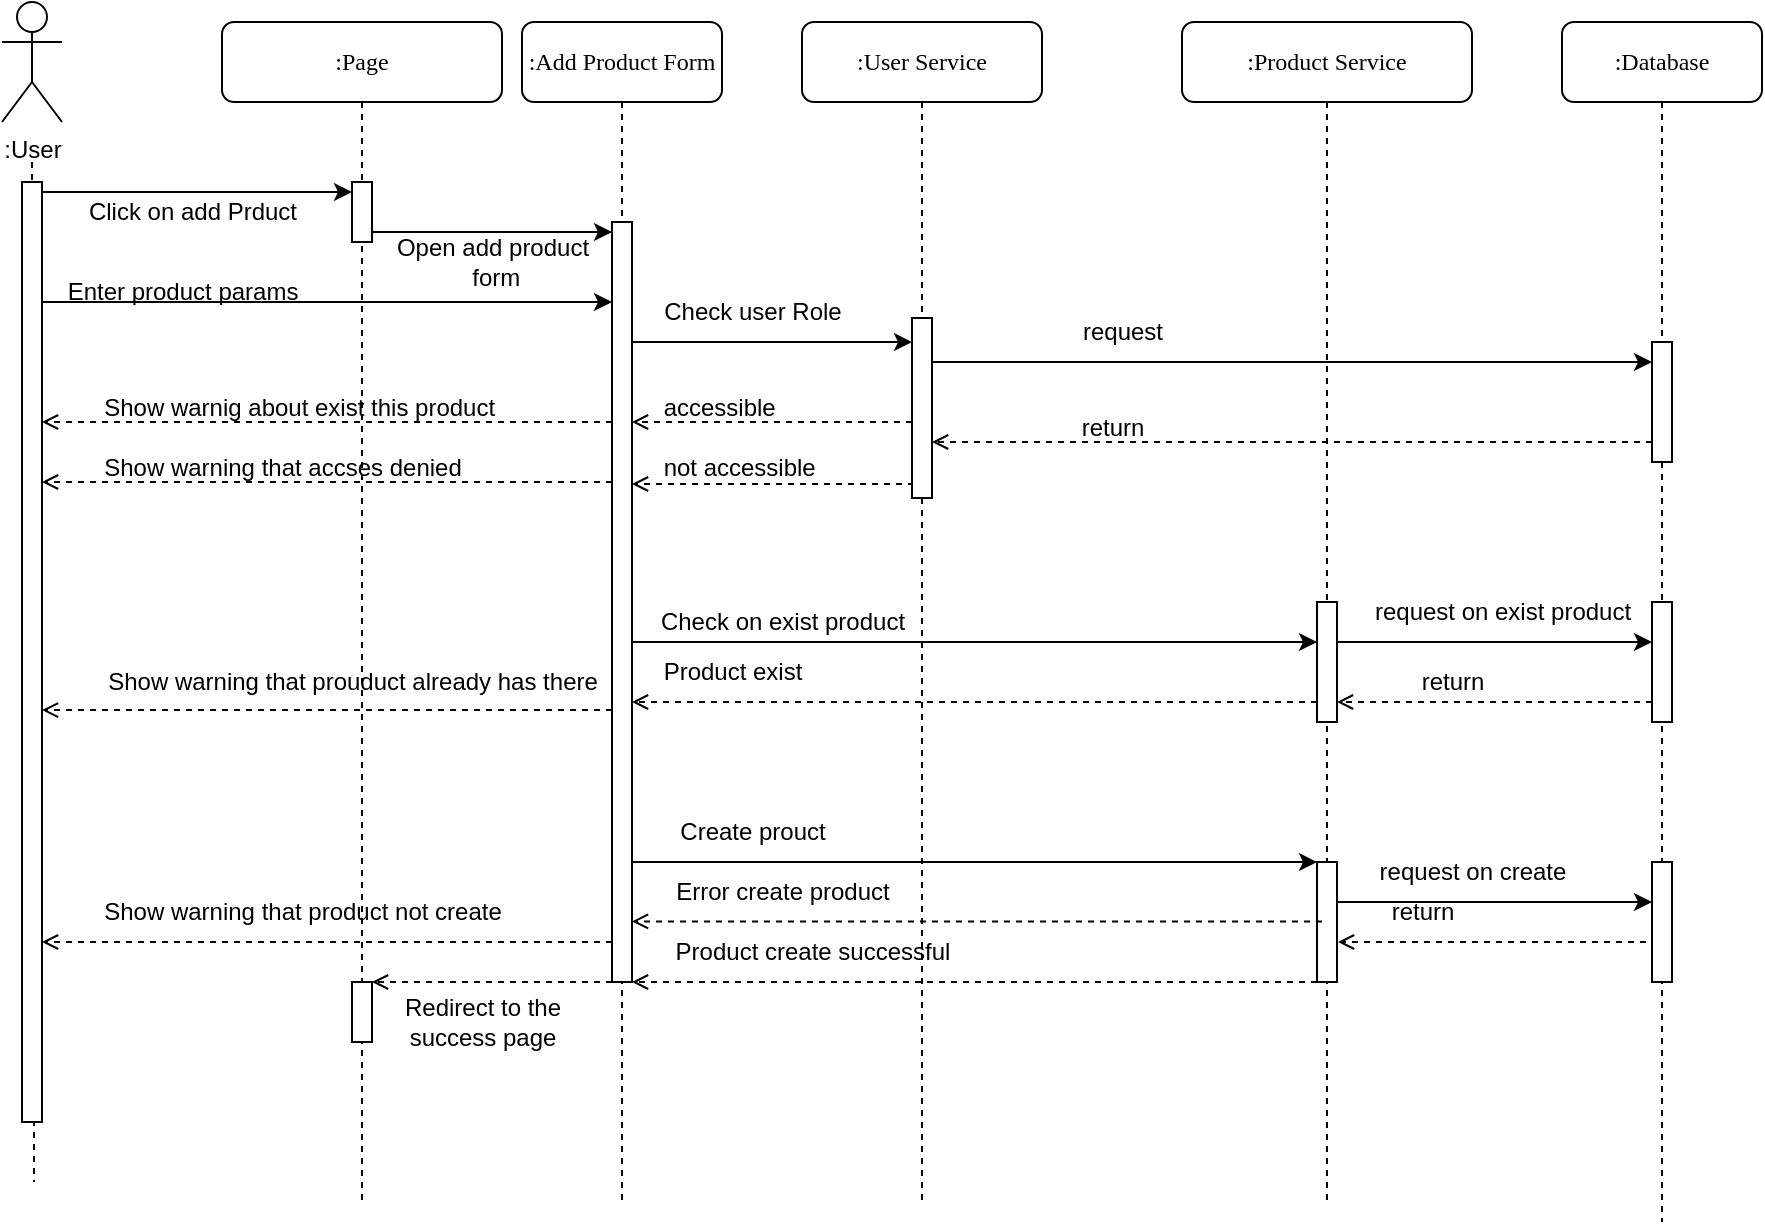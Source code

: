 <mxfile version="22.0.8" type="device">
  <diagram name="Page-1" id="13e1069c-82ec-6db2-03f1-153e76fe0fe0">
    <mxGraphModel dx="1436" dy="644" grid="1" gridSize="10" guides="1" tooltips="1" connect="1" arrows="1" fold="1" page="1" pageScale="1" pageWidth="1100" pageHeight="850" background="none" math="0" shadow="0">
      <root>
        <mxCell id="0" />
        <mxCell id="1" parent="0" />
        <mxCell id="7baba1c4bc27f4b0-2" value=":Page" style="shape=umlLifeline;perimeter=lifelinePerimeter;whiteSpace=wrap;html=1;container=1;collapsible=0;recursiveResize=0;outlineConnect=0;rounded=1;shadow=0;comic=0;labelBackgroundColor=none;strokeWidth=1;fontFamily=Verdana;fontSize=12;align=center;" parent="1" vertex="1">
          <mxGeometry x="260" y="80" width="140" height="590" as="geometry" />
        </mxCell>
        <mxCell id="KCVy7kyQTgMbln99Nbsg-12" value="" style="html=1;points=[[0,0,0,0,5],[0,1,0,0,-5],[1,0,0,0,5],[1,1,0,0,-5]];perimeter=orthogonalPerimeter;outlineConnect=0;targetShapes=umlLifeline;portConstraint=eastwest;newEdgeStyle={&quot;curved&quot;:0,&quot;rounded&quot;:0};" vertex="1" parent="7baba1c4bc27f4b0-2">
          <mxGeometry x="65" y="80" width="10" height="30" as="geometry" />
        </mxCell>
        <mxCell id="KCVy7kyQTgMbln99Nbsg-80" value="Open add product&lt;br&gt;&amp;nbsp;form" style="text;html=1;align=center;verticalAlign=middle;resizable=0;points=[];autosize=1;strokeColor=none;fillColor=none;" vertex="1" parent="7baba1c4bc27f4b0-2">
          <mxGeometry x="75" y="100" width="120" height="40" as="geometry" />
        </mxCell>
        <mxCell id="KCVy7kyQTgMbln99Nbsg-79" value="Click on add Prduct" style="text;html=1;align=center;verticalAlign=middle;resizable=0;points=[];autosize=1;strokeColor=none;fillColor=none;" vertex="1" parent="7baba1c4bc27f4b0-2">
          <mxGeometry x="-80" y="80" width="130" height="30" as="geometry" />
        </mxCell>
        <mxCell id="KCVy7kyQTgMbln99Nbsg-33" style="edgeStyle=orthogonalEdgeStyle;rounded=0;orthogonalLoop=1;jettySize=auto;html=1;curved=0;" edge="1" parent="7baba1c4bc27f4b0-2">
          <mxGeometry relative="1" as="geometry">
            <mxPoint x="-90" y="139.997" as="sourcePoint" />
            <mxPoint x="195" y="140.04" as="targetPoint" />
            <Array as="points">
              <mxPoint x="190" y="140.04" />
            </Array>
          </mxGeometry>
        </mxCell>
        <mxCell id="KCVy7kyQTgMbln99Nbsg-91" value="Show warnig about exist this product&amp;nbsp;" style="text;html=1;align=center;verticalAlign=middle;resizable=0;points=[];autosize=1;strokeColor=none;fillColor=none;" vertex="1" parent="7baba1c4bc27f4b0-2">
          <mxGeometry x="-70" y="178" width="220" height="30" as="geometry" />
        </mxCell>
        <mxCell id="KCVy7kyQTgMbln99Nbsg-129" value="" style="html=1;points=[[0,0,0,0,5],[0,1,0,0,-5],[1,0,0,0,5],[1,1,0,0,-5]];perimeter=orthogonalPerimeter;outlineConnect=0;targetShapes=umlLifeline;portConstraint=eastwest;newEdgeStyle={&quot;curved&quot;:0,&quot;rounded&quot;:0};" vertex="1" parent="7baba1c4bc27f4b0-2">
          <mxGeometry x="65" y="480" width="10" height="30" as="geometry" />
        </mxCell>
        <mxCell id="7baba1c4bc27f4b0-3" value=":Add Product Form" style="shape=umlLifeline;perimeter=lifelinePerimeter;whiteSpace=wrap;html=1;container=1;collapsible=0;recursiveResize=0;outlineConnect=0;rounded=1;shadow=0;comic=0;labelBackgroundColor=none;strokeWidth=1;fontFamily=Verdana;fontSize=12;align=center;" parent="1" vertex="1">
          <mxGeometry x="410" y="80" width="100" height="590" as="geometry" />
        </mxCell>
        <mxCell id="KCVy7kyQTgMbln99Nbsg-17" value="" style="html=1;points=[[0,0,0,0,5],[0,1,0,0,-5],[1,0,0,0,5],[1,1,0,0,-5]];perimeter=orthogonalPerimeter;outlineConnect=0;targetShapes=umlLifeline;portConstraint=eastwest;newEdgeStyle={&quot;curved&quot;:0,&quot;rounded&quot;:0};" vertex="1" parent="7baba1c4bc27f4b0-3">
          <mxGeometry x="45" y="100" width="10" height="380" as="geometry" />
        </mxCell>
        <mxCell id="KCVy7kyQTgMbln99Nbsg-114" style="edgeStyle=orthogonalEdgeStyle;rounded=0;orthogonalLoop=1;jettySize=auto;html=1;curved=0;endArrow=open;endFill=0;dashed=1;" edge="1" parent="7baba1c4bc27f4b0-3">
          <mxGeometry relative="1" as="geometry">
            <mxPoint x="45" y="344.03" as="sourcePoint" />
            <mxPoint x="-240" y="344.03" as="targetPoint" />
            <Array as="points">
              <mxPoint x="-170" y="344.03" />
              <mxPoint x="-170" y="344.03" />
            </Array>
          </mxGeometry>
        </mxCell>
        <mxCell id="7baba1c4bc27f4b0-4" value=":Product Service" style="shape=umlLifeline;perimeter=lifelinePerimeter;whiteSpace=wrap;html=1;container=1;collapsible=0;recursiveResize=0;outlineConnect=0;rounded=1;shadow=0;comic=0;labelBackgroundColor=none;strokeWidth=1;fontFamily=Verdana;fontSize=12;align=center;" parent="1" vertex="1">
          <mxGeometry x="740" y="80" width="145" height="590" as="geometry" />
        </mxCell>
        <mxCell id="KCVy7kyQTgMbln99Nbsg-23" value="" style="html=1;points=[[0,0,0,0,5],[0,1,0,0,-5],[1,0,0,0,5],[1,1,0,0,-5]];perimeter=orthogonalPerimeter;outlineConnect=0;targetShapes=umlLifeline;portConstraint=eastwest;newEdgeStyle={&quot;curved&quot;:0,&quot;rounded&quot;:0};" vertex="1" parent="7baba1c4bc27f4b0-4">
          <mxGeometry x="67.5" y="290" width="10" height="60" as="geometry" />
        </mxCell>
        <mxCell id="KCVy7kyQTgMbln99Nbsg-88" value="return" style="text;html=1;align=center;verticalAlign=middle;resizable=0;points=[];autosize=1;strokeColor=none;fillColor=none;" vertex="1" parent="7baba1c4bc27f4b0-4">
          <mxGeometry x="110" y="315" width="50" height="30" as="geometry" />
        </mxCell>
        <mxCell id="KCVy7kyQTgMbln99Nbsg-117" value="" style="html=1;points=[[0,0,0,0,5],[0,1,0,0,-5],[1,0,0,0,5],[1,1,0,0,-5]];perimeter=orthogonalPerimeter;outlineConnect=0;targetShapes=umlLifeline;portConstraint=eastwest;newEdgeStyle={&quot;curved&quot;:0,&quot;rounded&quot;:0};" vertex="1" parent="7baba1c4bc27f4b0-4">
          <mxGeometry x="67.5" y="420" width="10" height="60" as="geometry" />
        </mxCell>
        <mxCell id="KCVy7kyQTgMbln99Nbsg-126" value="return" style="text;html=1;align=center;verticalAlign=middle;resizable=0;points=[];autosize=1;strokeColor=none;fillColor=none;" vertex="1" parent="7baba1c4bc27f4b0-4">
          <mxGeometry x="95" y="430" width="50" height="30" as="geometry" />
        </mxCell>
        <mxCell id="7baba1c4bc27f4b0-5" value=":Database" style="shape=umlLifeline;perimeter=lifelinePerimeter;whiteSpace=wrap;html=1;container=1;collapsible=0;recursiveResize=0;outlineConnect=0;rounded=1;shadow=0;comic=0;labelBackgroundColor=none;strokeWidth=1;fontFamily=Verdana;fontSize=12;align=center;" parent="1" vertex="1">
          <mxGeometry x="930" y="80" width="100" height="600" as="geometry" />
        </mxCell>
        <mxCell id="KCVy7kyQTgMbln99Nbsg-66" value="" style="html=1;points=[[0,0,0,0,5],[0,1,0,0,-5],[1,0,0,0,5],[1,1,0,0,-5]];perimeter=orthogonalPerimeter;outlineConnect=0;targetShapes=umlLifeline;portConstraint=eastwest;newEdgeStyle={&quot;curved&quot;:0,&quot;rounded&quot;:0};" vertex="1" parent="7baba1c4bc27f4b0-5">
          <mxGeometry x="45" y="290" width="10" height="60" as="geometry" />
        </mxCell>
        <mxCell id="KCVy7kyQTgMbln99Nbsg-116" value="" style="html=1;points=[[0,0,0,0,5],[0,1,0,0,-5],[1,0,0,0,5],[1,1,0,0,-5]];perimeter=orthogonalPerimeter;outlineConnect=0;targetShapes=umlLifeline;portConstraint=eastwest;newEdgeStyle={&quot;curved&quot;:0,&quot;rounded&quot;:0};" vertex="1" parent="7baba1c4bc27f4b0-5">
          <mxGeometry x="45" y="160" width="10" height="60" as="geometry" />
        </mxCell>
        <mxCell id="KCVy7kyQTgMbln99Nbsg-122" value="" style="html=1;points=[[0,0,0,0,5],[0,1,0,0,-5],[1,0,0,0,5],[1,1,0,0,-5]];perimeter=orthogonalPerimeter;outlineConnect=0;targetShapes=umlLifeline;portConstraint=eastwest;newEdgeStyle={&quot;curved&quot;:0,&quot;rounded&quot;:0};" vertex="1" parent="7baba1c4bc27f4b0-5">
          <mxGeometry x="45" y="420" width="10" height="60" as="geometry" />
        </mxCell>
        <mxCell id="KCVy7kyQTgMbln99Nbsg-5" style="edgeStyle=orthogonalEdgeStyle;rounded=0;orthogonalLoop=1;jettySize=auto;html=1;dashed=1;endArrow=none;endFill=0;" edge="1" parent="1">
          <mxGeometry relative="1" as="geometry">
            <mxPoint x="166" y="660" as="targetPoint" />
            <mxPoint x="165" y="150" as="sourcePoint" />
            <Array as="points">
              <mxPoint x="165" y="160" />
              <mxPoint x="165" y="407" />
              <mxPoint x="166" y="407" />
              <mxPoint x="166" y="663" />
            </Array>
          </mxGeometry>
        </mxCell>
        <mxCell id="KCVy7kyQTgMbln99Nbsg-4" value=":User" style="shape=umlActor;verticalLabelPosition=bottom;verticalAlign=top;html=1;" vertex="1" parent="1">
          <mxGeometry x="150" y="70" width="30" height="60" as="geometry" />
        </mxCell>
        <mxCell id="KCVy7kyQTgMbln99Nbsg-6" value="" style="html=1;points=[[0,0,0,0,5],[0,1,0,0,-5],[1,0,0,0,5],[1,1,0,0,-5]];perimeter=orthogonalPerimeter;outlineConnect=0;targetShapes=umlLifeline;portConstraint=eastwest;newEdgeStyle={&quot;curved&quot;:0,&quot;rounded&quot;:0};" vertex="1" parent="1">
          <mxGeometry x="160" y="160" width="10" height="470" as="geometry" />
        </mxCell>
        <mxCell id="KCVy7kyQTgMbln99Nbsg-14" style="edgeStyle=orthogonalEdgeStyle;rounded=0;orthogonalLoop=1;jettySize=auto;html=1;curved=0;exitX=1;exitY=0;exitDx=0;exitDy=5;exitPerimeter=0;entryX=0;entryY=0;entryDx=0;entryDy=5;entryPerimeter=0;" edge="1" parent="1" source="KCVy7kyQTgMbln99Nbsg-6" target="KCVy7kyQTgMbln99Nbsg-12">
          <mxGeometry relative="1" as="geometry" />
        </mxCell>
        <mxCell id="KCVy7kyQTgMbln99Nbsg-18" style="edgeStyle=orthogonalEdgeStyle;rounded=0;orthogonalLoop=1;jettySize=auto;html=1;curved=0;exitX=1;exitY=1;exitDx=0;exitDy=-5;exitPerimeter=0;entryX=0;entryY=0;entryDx=0;entryDy=5;entryPerimeter=0;" edge="1" parent="1" source="KCVy7kyQTgMbln99Nbsg-12" target="KCVy7kyQTgMbln99Nbsg-17">
          <mxGeometry relative="1" as="geometry" />
        </mxCell>
        <mxCell id="KCVy7kyQTgMbln99Nbsg-24" style="edgeStyle=orthogonalEdgeStyle;rounded=0;orthogonalLoop=1;jettySize=auto;html=1;curved=0;" edge="1" parent="1" target="KCVy7kyQTgMbln99Nbsg-23">
          <mxGeometry relative="1" as="geometry">
            <mxPoint x="465" y="240" as="sourcePoint" />
            <mxPoint x="605" y="240" as="targetPoint" />
            <Array as="points">
              <mxPoint x="465" y="390" />
            </Array>
          </mxGeometry>
        </mxCell>
        <mxCell id="KCVy7kyQTgMbln99Nbsg-26" style="edgeStyle=orthogonalEdgeStyle;rounded=0;orthogonalLoop=1;jettySize=auto;html=1;curved=0;dashed=1;endArrow=open;endFill=0;" edge="1" parent="1" source="KCVy7kyQTgMbln99Nbsg-23" target="KCVy7kyQTgMbln99Nbsg-17">
          <mxGeometry relative="1" as="geometry">
            <Array as="points">
              <mxPoint x="750" y="420" />
              <mxPoint x="750" y="420" />
            </Array>
          </mxGeometry>
        </mxCell>
        <mxCell id="KCVy7kyQTgMbln99Nbsg-31" style="edgeStyle=orthogonalEdgeStyle;rounded=0;orthogonalLoop=1;jettySize=auto;html=1;curved=0;endArrow=open;endFill=0;dashed=1;" edge="1" parent="1" source="KCVy7kyQTgMbln99Nbsg-17" target="KCVy7kyQTgMbln99Nbsg-6">
          <mxGeometry relative="1" as="geometry">
            <mxPoint x="450" y="300" as="sourcePoint" />
            <mxPoint x="165.0" y="295.5" as="targetPoint" />
            <Array as="points">
              <mxPoint x="230" y="280" />
              <mxPoint x="230" y="280" />
            </Array>
          </mxGeometry>
        </mxCell>
        <mxCell id="KCVy7kyQTgMbln99Nbsg-67" style="edgeStyle=orthogonalEdgeStyle;rounded=0;orthogonalLoop=1;jettySize=auto;html=1;curved=0;" edge="1" parent="1" source="KCVy7kyQTgMbln99Nbsg-23" target="KCVy7kyQTgMbln99Nbsg-66">
          <mxGeometry relative="1" as="geometry">
            <Array as="points">
              <mxPoint x="900" y="390" />
              <mxPoint x="900" y="390" />
            </Array>
          </mxGeometry>
        </mxCell>
        <mxCell id="KCVy7kyQTgMbln99Nbsg-86" value="Enter product params" style="text;html=1;align=center;verticalAlign=middle;resizable=0;points=[];autosize=1;strokeColor=none;fillColor=none;" vertex="1" parent="1">
          <mxGeometry x="170" y="200" width="140" height="30" as="geometry" />
        </mxCell>
        <mxCell id="KCVy7kyQTgMbln99Nbsg-81" value="Check on exist product" style="text;html=1;align=center;verticalAlign=middle;resizable=0;points=[];autosize=1;strokeColor=none;fillColor=none;" vertex="1" parent="1">
          <mxGeometry x="465" y="365" width="150" height="30" as="geometry" />
        </mxCell>
        <mxCell id="KCVy7kyQTgMbln99Nbsg-92" value=":User Service" style="shape=umlLifeline;perimeter=lifelinePerimeter;whiteSpace=wrap;html=1;container=1;collapsible=0;recursiveResize=0;outlineConnect=0;rounded=1;shadow=0;comic=0;labelBackgroundColor=none;strokeWidth=1;fontFamily=Verdana;fontSize=12;align=center;" vertex="1" parent="1">
          <mxGeometry x="550" y="80" width="120" height="590" as="geometry" />
        </mxCell>
        <mxCell id="KCVy7kyQTgMbln99Nbsg-93" value="" style="html=1;points=[[0,0,0,0,5],[0,1,0,0,-5],[1,0,0,0,5],[1,1,0,0,-5]];perimeter=orthogonalPerimeter;outlineConnect=0;targetShapes=umlLifeline;portConstraint=eastwest;newEdgeStyle={&quot;curved&quot;:0,&quot;rounded&quot;:0};" vertex="1" parent="KCVy7kyQTgMbln99Nbsg-92">
          <mxGeometry x="55" y="148" width="10" height="90" as="geometry" />
        </mxCell>
        <mxCell id="KCVy7kyQTgMbln99Nbsg-94" value="Product exist" style="text;html=1;align=center;verticalAlign=middle;resizable=0;points=[];autosize=1;strokeColor=none;fillColor=none;" vertex="1" parent="1">
          <mxGeometry x="470" y="390" width="90" height="30" as="geometry" />
        </mxCell>
        <mxCell id="KCVy7kyQTgMbln99Nbsg-101" style="edgeStyle=orthogonalEdgeStyle;rounded=0;orthogonalLoop=1;jettySize=auto;html=1;curved=0;" edge="1" parent="1" source="KCVy7kyQTgMbln99Nbsg-17" target="KCVy7kyQTgMbln99Nbsg-93">
          <mxGeometry relative="1" as="geometry">
            <Array as="points">
              <mxPoint x="580" y="240" />
              <mxPoint x="580" y="240" />
            </Array>
          </mxGeometry>
        </mxCell>
        <mxCell id="KCVy7kyQTgMbln99Nbsg-102" value="Check user Role" style="text;html=1;align=center;verticalAlign=middle;resizable=0;points=[];autosize=1;strokeColor=none;fillColor=none;" vertex="1" parent="1">
          <mxGeometry x="470" y="210" width="110" height="30" as="geometry" />
        </mxCell>
        <mxCell id="KCVy7kyQTgMbln99Nbsg-103" style="edgeStyle=orthogonalEdgeStyle;rounded=0;orthogonalLoop=1;jettySize=auto;html=1;curved=0;" edge="1" parent="1" source="KCVy7kyQTgMbln99Nbsg-93" target="KCVy7kyQTgMbln99Nbsg-116">
          <mxGeometry relative="1" as="geometry">
            <mxPoint x="615" y="260" as="sourcePoint" />
            <mxPoint x="979.5" y="260" as="targetPoint" />
            <Array as="points">
              <mxPoint x="700" y="250" />
              <mxPoint x="700" y="250" />
            </Array>
          </mxGeometry>
        </mxCell>
        <mxCell id="KCVy7kyQTgMbln99Nbsg-104" value="request" style="text;html=1;align=center;verticalAlign=middle;resizable=0;points=[];autosize=1;strokeColor=none;fillColor=none;" vertex="1" parent="1">
          <mxGeometry x="680" y="220" width="60" height="30" as="geometry" />
        </mxCell>
        <mxCell id="KCVy7kyQTgMbln99Nbsg-105" style="edgeStyle=orthogonalEdgeStyle;rounded=0;orthogonalLoop=1;jettySize=auto;html=1;curved=0;dashed=1;endArrow=open;endFill=0;" edge="1" parent="1" source="KCVy7kyQTgMbln99Nbsg-116" target="KCVy7kyQTgMbln99Nbsg-93">
          <mxGeometry relative="1" as="geometry">
            <mxPoint x="908" y="310" as="sourcePoint" />
            <mxPoint x="730" y="300" as="targetPoint" />
            <Array as="points">
              <mxPoint x="710" y="290" />
              <mxPoint x="710" y="290" />
            </Array>
          </mxGeometry>
        </mxCell>
        <mxCell id="KCVy7kyQTgMbln99Nbsg-107" value="return" style="text;html=1;align=center;verticalAlign=middle;resizable=0;points=[];autosize=1;strokeColor=none;fillColor=none;" vertex="1" parent="1">
          <mxGeometry x="680" y="268" width="50" height="30" as="geometry" />
        </mxCell>
        <mxCell id="KCVy7kyQTgMbln99Nbsg-108" style="edgeStyle=orthogonalEdgeStyle;rounded=0;orthogonalLoop=1;jettySize=auto;html=1;curved=0;endArrow=open;endFill=0;dashed=1;" edge="1" parent="1" source="KCVy7kyQTgMbln99Nbsg-93" target="KCVy7kyQTgMbln99Nbsg-17">
          <mxGeometry relative="1" as="geometry">
            <mxPoint x="657" y="340" as="sourcePoint" />
            <mxPoint x="470" y="270" as="targetPoint" />
            <Array as="points">
              <mxPoint x="470" y="280" />
              <mxPoint x="470" y="280" />
            </Array>
          </mxGeometry>
        </mxCell>
        <mxCell id="KCVy7kyQTgMbln99Nbsg-109" value="accessible&amp;nbsp;" style="text;html=1;align=center;verticalAlign=middle;resizable=0;points=[];autosize=1;strokeColor=none;fillColor=none;" vertex="1" parent="1">
          <mxGeometry x="470" y="258" width="80" height="30" as="geometry" />
        </mxCell>
        <mxCell id="KCVy7kyQTgMbln99Nbsg-110" style="edgeStyle=orthogonalEdgeStyle;rounded=0;orthogonalLoop=1;jettySize=auto;html=1;curved=0;endArrow=open;endFill=0;dashed=1;" edge="1" parent="1">
          <mxGeometry relative="1" as="geometry">
            <mxPoint x="605" y="310" as="sourcePoint" />
            <mxPoint x="465" y="311" as="targetPoint" />
            <Array as="points">
              <mxPoint x="605" y="311" />
            </Array>
          </mxGeometry>
        </mxCell>
        <mxCell id="KCVy7kyQTgMbln99Nbsg-111" value="not accessible&amp;nbsp;" style="text;html=1;align=center;verticalAlign=middle;resizable=0;points=[];autosize=1;strokeColor=none;fillColor=none;" vertex="1" parent="1">
          <mxGeometry x="470" y="288" width="100" height="30" as="geometry" />
        </mxCell>
        <mxCell id="KCVy7kyQTgMbln99Nbsg-112" style="edgeStyle=orthogonalEdgeStyle;rounded=0;orthogonalLoop=1;jettySize=auto;html=1;curved=0;endArrow=open;endFill=0;dashed=1;" edge="1" parent="1" source="KCVy7kyQTgMbln99Nbsg-17" target="KCVy7kyQTgMbln99Nbsg-6">
          <mxGeometry relative="1" as="geometry">
            <mxPoint x="450" y="310" as="sourcePoint" />
            <mxPoint x="310" y="310" as="targetPoint" />
            <Array as="points">
              <mxPoint x="240" y="310" />
              <mxPoint x="240" y="310" />
            </Array>
          </mxGeometry>
        </mxCell>
        <mxCell id="KCVy7kyQTgMbln99Nbsg-113" value="Show warning that accses denied" style="text;html=1;align=center;verticalAlign=middle;resizable=0;points=[];autosize=1;strokeColor=none;fillColor=none;" vertex="1" parent="1">
          <mxGeometry x="190" y="288" width="200" height="30" as="geometry" />
        </mxCell>
        <mxCell id="KCVy7kyQTgMbln99Nbsg-85" value="request on exist product" style="text;html=1;align=center;verticalAlign=middle;resizable=0;points=[];autosize=1;strokeColor=none;fillColor=none;" vertex="1" parent="1">
          <mxGeometry x="825" y="360" width="150" height="30" as="geometry" />
        </mxCell>
        <mxCell id="KCVy7kyQTgMbln99Nbsg-115" value="Show warning that prouduct already has there" style="text;html=1;align=center;verticalAlign=middle;resizable=0;points=[];autosize=1;strokeColor=none;fillColor=none;" vertex="1" parent="1">
          <mxGeometry x="190" y="395" width="270" height="30" as="geometry" />
        </mxCell>
        <mxCell id="KCVy7kyQTgMbln99Nbsg-69" style="edgeStyle=orthogonalEdgeStyle;rounded=0;orthogonalLoop=1;jettySize=auto;html=1;curved=0;endArrow=open;endFill=0;dashed=1;" edge="1" parent="1" source="KCVy7kyQTgMbln99Nbsg-66" target="KCVy7kyQTgMbln99Nbsg-23">
          <mxGeometry relative="1" as="geometry">
            <mxPoint x="975" y="440" as="sourcePoint" />
            <mxPoint x="820" y="300" as="targetPoint" />
            <Array as="points">
              <mxPoint x="860" y="420" />
              <mxPoint x="860" y="420" />
            </Array>
          </mxGeometry>
        </mxCell>
        <mxCell id="KCVy7kyQTgMbln99Nbsg-118" style="edgeStyle=orthogonalEdgeStyle;rounded=0;orthogonalLoop=1;jettySize=auto;html=1;curved=0;" edge="1" parent="1" source="KCVy7kyQTgMbln99Nbsg-17" target="KCVy7kyQTgMbln99Nbsg-117">
          <mxGeometry relative="1" as="geometry">
            <Array as="points">
              <mxPoint x="640" y="500" />
              <mxPoint x="640" y="500" />
            </Array>
          </mxGeometry>
        </mxCell>
        <mxCell id="KCVy7kyQTgMbln99Nbsg-119" value="Create prouct" style="text;html=1;align=center;verticalAlign=middle;resizable=0;points=[];autosize=1;strokeColor=none;fillColor=none;" vertex="1" parent="1">
          <mxGeometry x="475" y="470" width="100" height="30" as="geometry" />
        </mxCell>
        <mxCell id="KCVy7kyQTgMbln99Nbsg-121" style="edgeStyle=orthogonalEdgeStyle;rounded=0;orthogonalLoop=1;jettySize=auto;html=1;curved=0;dashed=1;endArrow=open;endFill=0;" edge="1" parent="1" source="KCVy7kyQTgMbln99Nbsg-117" target="KCVy7kyQTgMbln99Nbsg-17">
          <mxGeometry relative="1" as="geometry">
            <mxPoint x="781.5" y="590" as="sourcePoint" />
            <mxPoint x="438.5" y="590" as="targetPoint" />
            <Array as="points">
              <mxPoint x="640" y="560" />
              <mxPoint x="640" y="560" />
            </Array>
          </mxGeometry>
        </mxCell>
        <mxCell id="KCVy7kyQTgMbln99Nbsg-123" style="edgeStyle=orthogonalEdgeStyle;rounded=0;orthogonalLoop=1;jettySize=auto;html=1;curved=0;" edge="1" parent="1" source="KCVy7kyQTgMbln99Nbsg-117" target="KCVy7kyQTgMbln99Nbsg-122">
          <mxGeometry relative="1" as="geometry">
            <Array as="points">
              <mxPoint x="900" y="520" />
              <mxPoint x="900" y="520" />
            </Array>
          </mxGeometry>
        </mxCell>
        <mxCell id="KCVy7kyQTgMbln99Nbsg-124" value="request on create" style="text;html=1;align=center;verticalAlign=middle;resizable=0;points=[];autosize=1;strokeColor=none;fillColor=none;" vertex="1" parent="1">
          <mxGeometry x="825" y="490" width="120" height="30" as="geometry" />
        </mxCell>
        <mxCell id="KCVy7kyQTgMbln99Nbsg-125" style="edgeStyle=orthogonalEdgeStyle;rounded=0;orthogonalLoop=1;jettySize=auto;html=1;curved=0;endArrow=open;endFill=0;dashed=1;exitX=0;exitY=1;exitDx=0;exitDy=-5;exitPerimeter=0;" edge="1" parent="1" source="KCVy7kyQTgMbln99Nbsg-122">
          <mxGeometry relative="1" as="geometry">
            <mxPoint x="963.5" y="570" as="sourcePoint" />
            <mxPoint x="818" y="540" as="targetPoint" />
            <Array as="points">
              <mxPoint x="975" y="540" />
              <mxPoint x="818" y="540" />
            </Array>
          </mxGeometry>
        </mxCell>
        <mxCell id="KCVy7kyQTgMbln99Nbsg-132" style="edgeStyle=orthogonalEdgeStyle;rounded=0;orthogonalLoop=1;jettySize=auto;html=1;curved=0;dashed=1;endArrow=open;endFill=0;exitX=0.25;exitY=0.495;exitDx=0;exitDy=0;exitPerimeter=0;" edge="1" parent="1" source="KCVy7kyQTgMbln99Nbsg-117" target="KCVy7kyQTgMbln99Nbsg-17">
          <mxGeometry relative="1" as="geometry">
            <mxPoint x="798" y="529.71" as="sourcePoint" />
            <mxPoint x="455" y="529.71" as="targetPoint" />
            <Array as="points">
              <mxPoint x="640" y="530" />
              <mxPoint x="640" y="530" />
            </Array>
          </mxGeometry>
        </mxCell>
        <mxCell id="KCVy7kyQTgMbln99Nbsg-128" value="Product create successful" style="text;html=1;align=center;verticalAlign=middle;resizable=0;points=[];autosize=1;strokeColor=none;fillColor=none;" vertex="1" parent="1">
          <mxGeometry x="475" y="530" width="160" height="30" as="geometry" />
        </mxCell>
        <mxCell id="KCVy7kyQTgMbln99Nbsg-133" value="Error create product" style="text;html=1;align=center;verticalAlign=middle;resizable=0;points=[];autosize=1;strokeColor=none;fillColor=none;" vertex="1" parent="1">
          <mxGeometry x="475" y="500" width="130" height="30" as="geometry" />
        </mxCell>
        <mxCell id="KCVy7kyQTgMbln99Nbsg-130" style="edgeStyle=orthogonalEdgeStyle;rounded=0;orthogonalLoop=1;jettySize=auto;html=1;curved=0;endArrow=open;endFill=0;dashed=1;" edge="1" parent="1">
          <mxGeometry relative="1" as="geometry">
            <mxPoint x="455" y="560" as="sourcePoint" />
            <mxPoint x="334.97" y="560" as="targetPoint" />
            <Array as="points">
              <mxPoint x="454.97" y="560" />
              <mxPoint x="334.97" y="560" />
            </Array>
          </mxGeometry>
        </mxCell>
        <mxCell id="KCVy7kyQTgMbln99Nbsg-131" value="Redirect to the &lt;br&gt;success page" style="text;html=1;align=center;verticalAlign=middle;resizable=0;points=[];autosize=1;strokeColor=none;fillColor=none;" vertex="1" parent="1">
          <mxGeometry x="340" y="560" width="100" height="40" as="geometry" />
        </mxCell>
        <mxCell id="KCVy7kyQTgMbln99Nbsg-137" style="edgeStyle=orthogonalEdgeStyle;rounded=0;orthogonalLoop=1;jettySize=auto;html=1;curved=0;dashed=1;endArrow=open;endFill=0;" edge="1" parent="1" source="KCVy7kyQTgMbln99Nbsg-17" target="KCVy7kyQTgMbln99Nbsg-6">
          <mxGeometry relative="1" as="geometry">
            <mxPoint x="390" y="540" as="sourcePoint" />
            <mxPoint x="45" y="540" as="targetPoint" />
            <Array as="points">
              <mxPoint x="240" y="540" />
              <mxPoint x="240" y="540" />
            </Array>
          </mxGeometry>
        </mxCell>
        <mxCell id="KCVy7kyQTgMbln99Nbsg-138" value="Show warning that product not create" style="text;html=1;align=center;verticalAlign=middle;resizable=0;points=[];autosize=1;strokeColor=none;fillColor=none;" vertex="1" parent="1">
          <mxGeometry x="190" y="510" width="220" height="30" as="geometry" />
        </mxCell>
      </root>
    </mxGraphModel>
  </diagram>
</mxfile>
